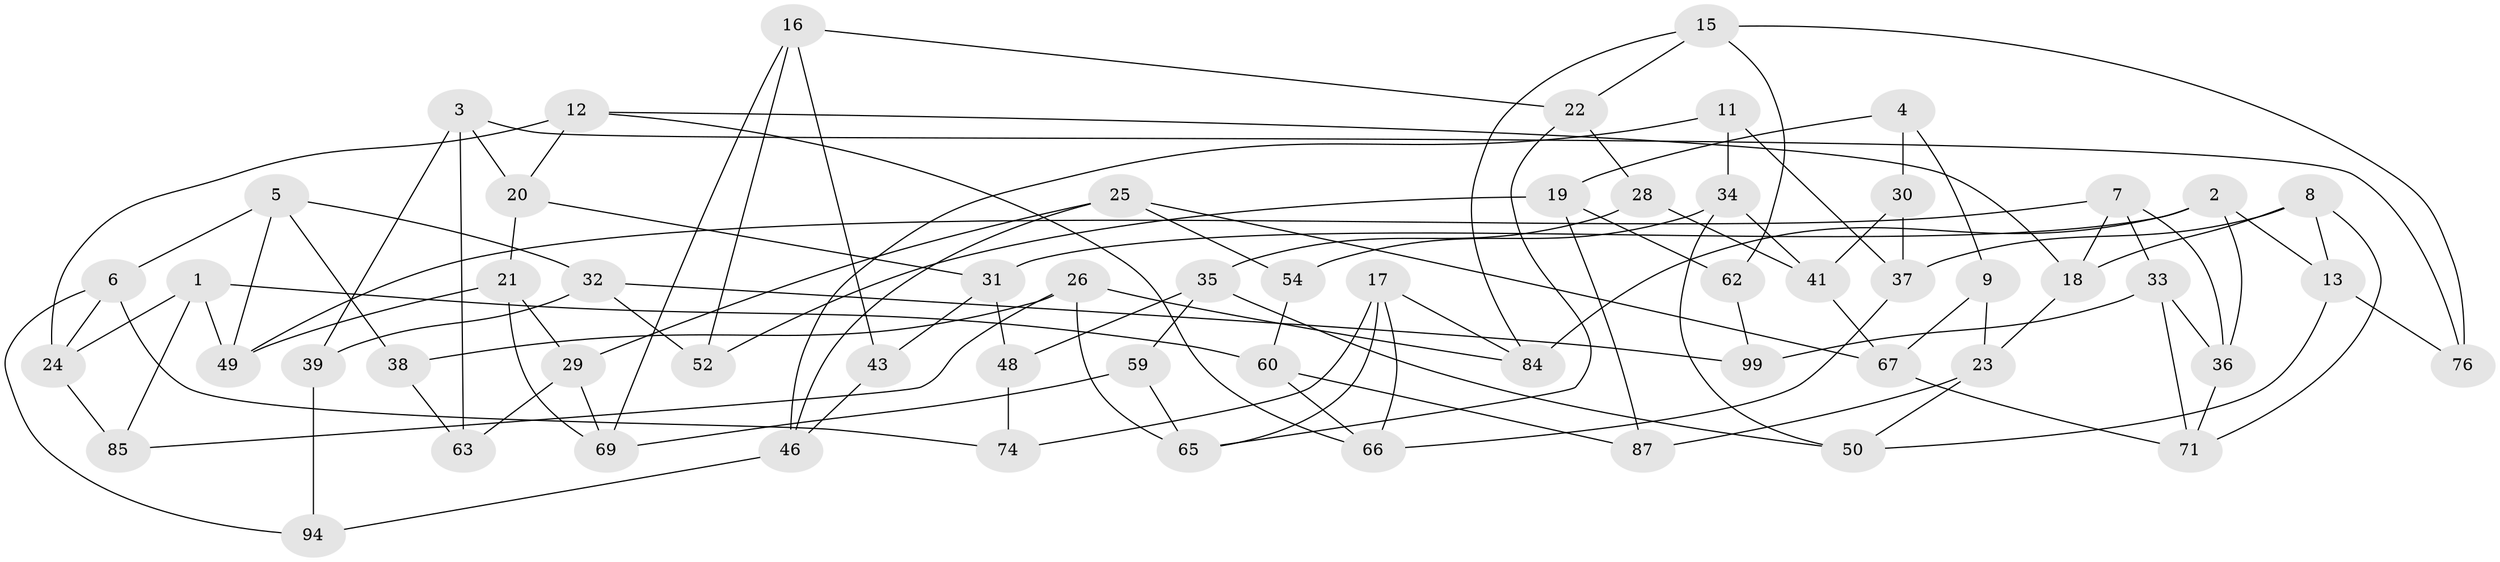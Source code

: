 // original degree distribution, {3: 1.0}
// Generated by graph-tools (version 1.1) at 2025/39/02/21/25 10:39:00]
// undirected, 60 vertices, 110 edges
graph export_dot {
graph [start="1"]
  node [color=gray90,style=filled];
  1 [super="+56"];
  2 [super="+81"];
  3 [super="+10"];
  4;
  5 [super="+14"];
  6 [super="+40"];
  7 [super="+86"];
  8 [super="+92"];
  9;
  11;
  12 [super="+57"];
  13 [super="+47"];
  15 [super="+64"];
  16 [super="+73"];
  17 [super="+89"];
  18 [super="+78"];
  19 [super="+27"];
  20 [super="+45"];
  21 [super="+90"];
  22 [super="+93"];
  23 [super="+58"];
  24 [super="+100"];
  25 [super="+80"];
  26 [super="+79"];
  28;
  29 [super="+51"];
  30;
  31 [super="+42"];
  32 [super="+83"];
  33 [super="+91"];
  34 [super="+95"];
  35 [super="+72"];
  36 [super="+44"];
  37 [super="+53"];
  38;
  39;
  41 [super="+61"];
  43;
  46 [super="+70"];
  48;
  49 [super="+55"];
  50 [super="+88"];
  52;
  54;
  59;
  60 [super="+68"];
  62;
  63;
  65 [super="+97"];
  66 [super="+75"];
  67 [super="+77"];
  69 [super="+96"];
  71 [super="+82"];
  74;
  76;
  84 [super="+98"];
  85;
  87;
  94;
  99;
  1 -- 49;
  1 -- 24;
  1 -- 60;
  1 -- 85;
  2 -- 13;
  2 -- 84;
  2 -- 31;
  2 -- 36;
  3 -- 63;
  3 -- 76;
  3 -- 20;
  3 -- 39;
  4 -- 9;
  4 -- 30;
  4 -- 19;
  5 -- 32;
  5 -- 49;
  5 -- 38;
  5 -- 6;
  6 -- 94;
  6 -- 74;
  6 -- 24;
  7 -- 33;
  7 -- 18;
  7 -- 36;
  7 -- 49;
  8 -- 18;
  8 -- 71;
  8 -- 37;
  8 -- 13;
  9 -- 67;
  9 -- 23;
  11 -- 46;
  11 -- 37;
  11 -- 34;
  12 -- 20;
  12 -- 18;
  12 -- 24;
  12 -- 66;
  13 -- 76;
  13 -- 50;
  15 -- 62;
  15 -- 84;
  15 -- 76;
  15 -- 22;
  16 -- 69;
  16 -- 22;
  16 -- 43;
  16 -- 52;
  17 -- 66;
  17 -- 65;
  17 -- 74;
  17 -- 84;
  18 -- 23;
  19 -- 52;
  19 -- 62;
  19 -- 87;
  20 -- 31;
  20 -- 21;
  21 -- 29;
  21 -- 69;
  21 -- 49;
  22 -- 28;
  22 -- 65;
  23 -- 87;
  23 -- 50;
  24 -- 85;
  25 -- 54;
  25 -- 67;
  25 -- 29;
  25 -- 46;
  26 -- 65;
  26 -- 85;
  26 -- 38;
  26 -- 84;
  28 -- 41;
  28 -- 35;
  29 -- 63;
  29 -- 69;
  30 -- 37;
  30 -- 41;
  31 -- 43;
  31 -- 48;
  32 -- 99;
  32 -- 52;
  32 -- 39;
  33 -- 99;
  33 -- 71;
  33 -- 36;
  34 -- 54;
  34 -- 50;
  34 -- 41;
  35 -- 48;
  35 -- 59;
  35 -- 50;
  36 -- 71;
  37 -- 66;
  38 -- 63;
  39 -- 94;
  41 -- 67;
  43 -- 46;
  46 -- 94;
  48 -- 74;
  54 -- 60;
  59 -- 69;
  59 -- 65;
  60 -- 66;
  60 -- 87;
  62 -- 99;
  67 -- 71;
}
